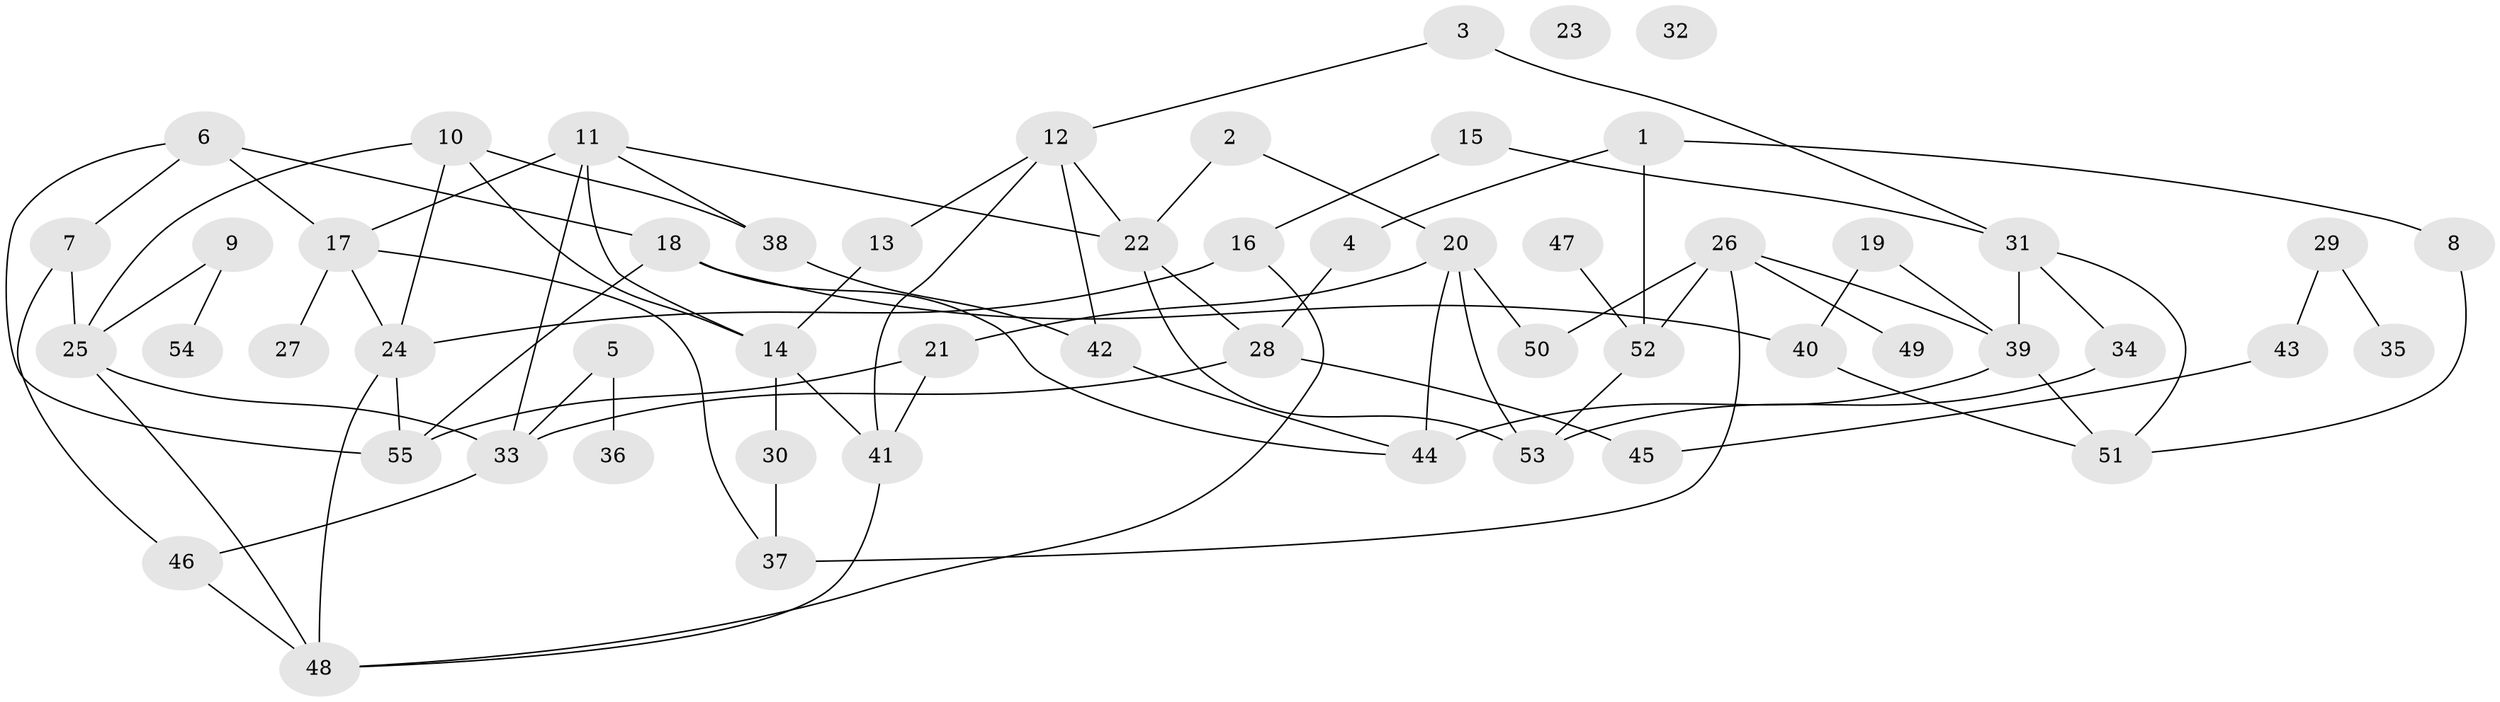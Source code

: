 // coarse degree distribution, {2: 0.1875, 0: 0.125, 6: 0.25, 1: 0.1875, 3: 0.125, 7: 0.0625, 4: 0.0625}
// Generated by graph-tools (version 1.1) at 2025/43/03/04/25 21:43:34]
// undirected, 55 vertices, 84 edges
graph export_dot {
graph [start="1"]
  node [color=gray90,style=filled];
  1;
  2;
  3;
  4;
  5;
  6;
  7;
  8;
  9;
  10;
  11;
  12;
  13;
  14;
  15;
  16;
  17;
  18;
  19;
  20;
  21;
  22;
  23;
  24;
  25;
  26;
  27;
  28;
  29;
  30;
  31;
  32;
  33;
  34;
  35;
  36;
  37;
  38;
  39;
  40;
  41;
  42;
  43;
  44;
  45;
  46;
  47;
  48;
  49;
  50;
  51;
  52;
  53;
  54;
  55;
  1 -- 4;
  1 -- 8;
  1 -- 52;
  2 -- 20;
  2 -- 22;
  3 -- 12;
  3 -- 31;
  4 -- 28;
  5 -- 33;
  5 -- 36;
  6 -- 7;
  6 -- 17;
  6 -- 18;
  6 -- 55;
  7 -- 25;
  7 -- 46;
  8 -- 51;
  9 -- 25;
  9 -- 54;
  10 -- 14;
  10 -- 24;
  10 -- 25;
  10 -- 38;
  11 -- 14;
  11 -- 17;
  11 -- 22;
  11 -- 33;
  11 -- 38;
  12 -- 13;
  12 -- 22;
  12 -- 41;
  12 -- 42;
  13 -- 14;
  14 -- 30;
  14 -- 41;
  15 -- 16;
  15 -- 31;
  16 -- 24;
  16 -- 48;
  17 -- 24;
  17 -- 27;
  17 -- 37;
  18 -- 40;
  18 -- 44;
  18 -- 55;
  19 -- 39;
  19 -- 40;
  20 -- 21;
  20 -- 44;
  20 -- 50;
  20 -- 53;
  21 -- 41;
  21 -- 55;
  22 -- 28;
  22 -- 53;
  24 -- 48;
  24 -- 55;
  25 -- 33;
  25 -- 48;
  26 -- 37;
  26 -- 39;
  26 -- 49;
  26 -- 50;
  26 -- 52;
  28 -- 33;
  28 -- 45;
  29 -- 35;
  29 -- 43;
  30 -- 37;
  31 -- 34;
  31 -- 39;
  31 -- 51;
  33 -- 46;
  34 -- 53;
  38 -- 42;
  39 -- 44;
  39 -- 51;
  40 -- 51;
  41 -- 48;
  42 -- 44;
  43 -- 45;
  46 -- 48;
  47 -- 52;
  52 -- 53;
}
